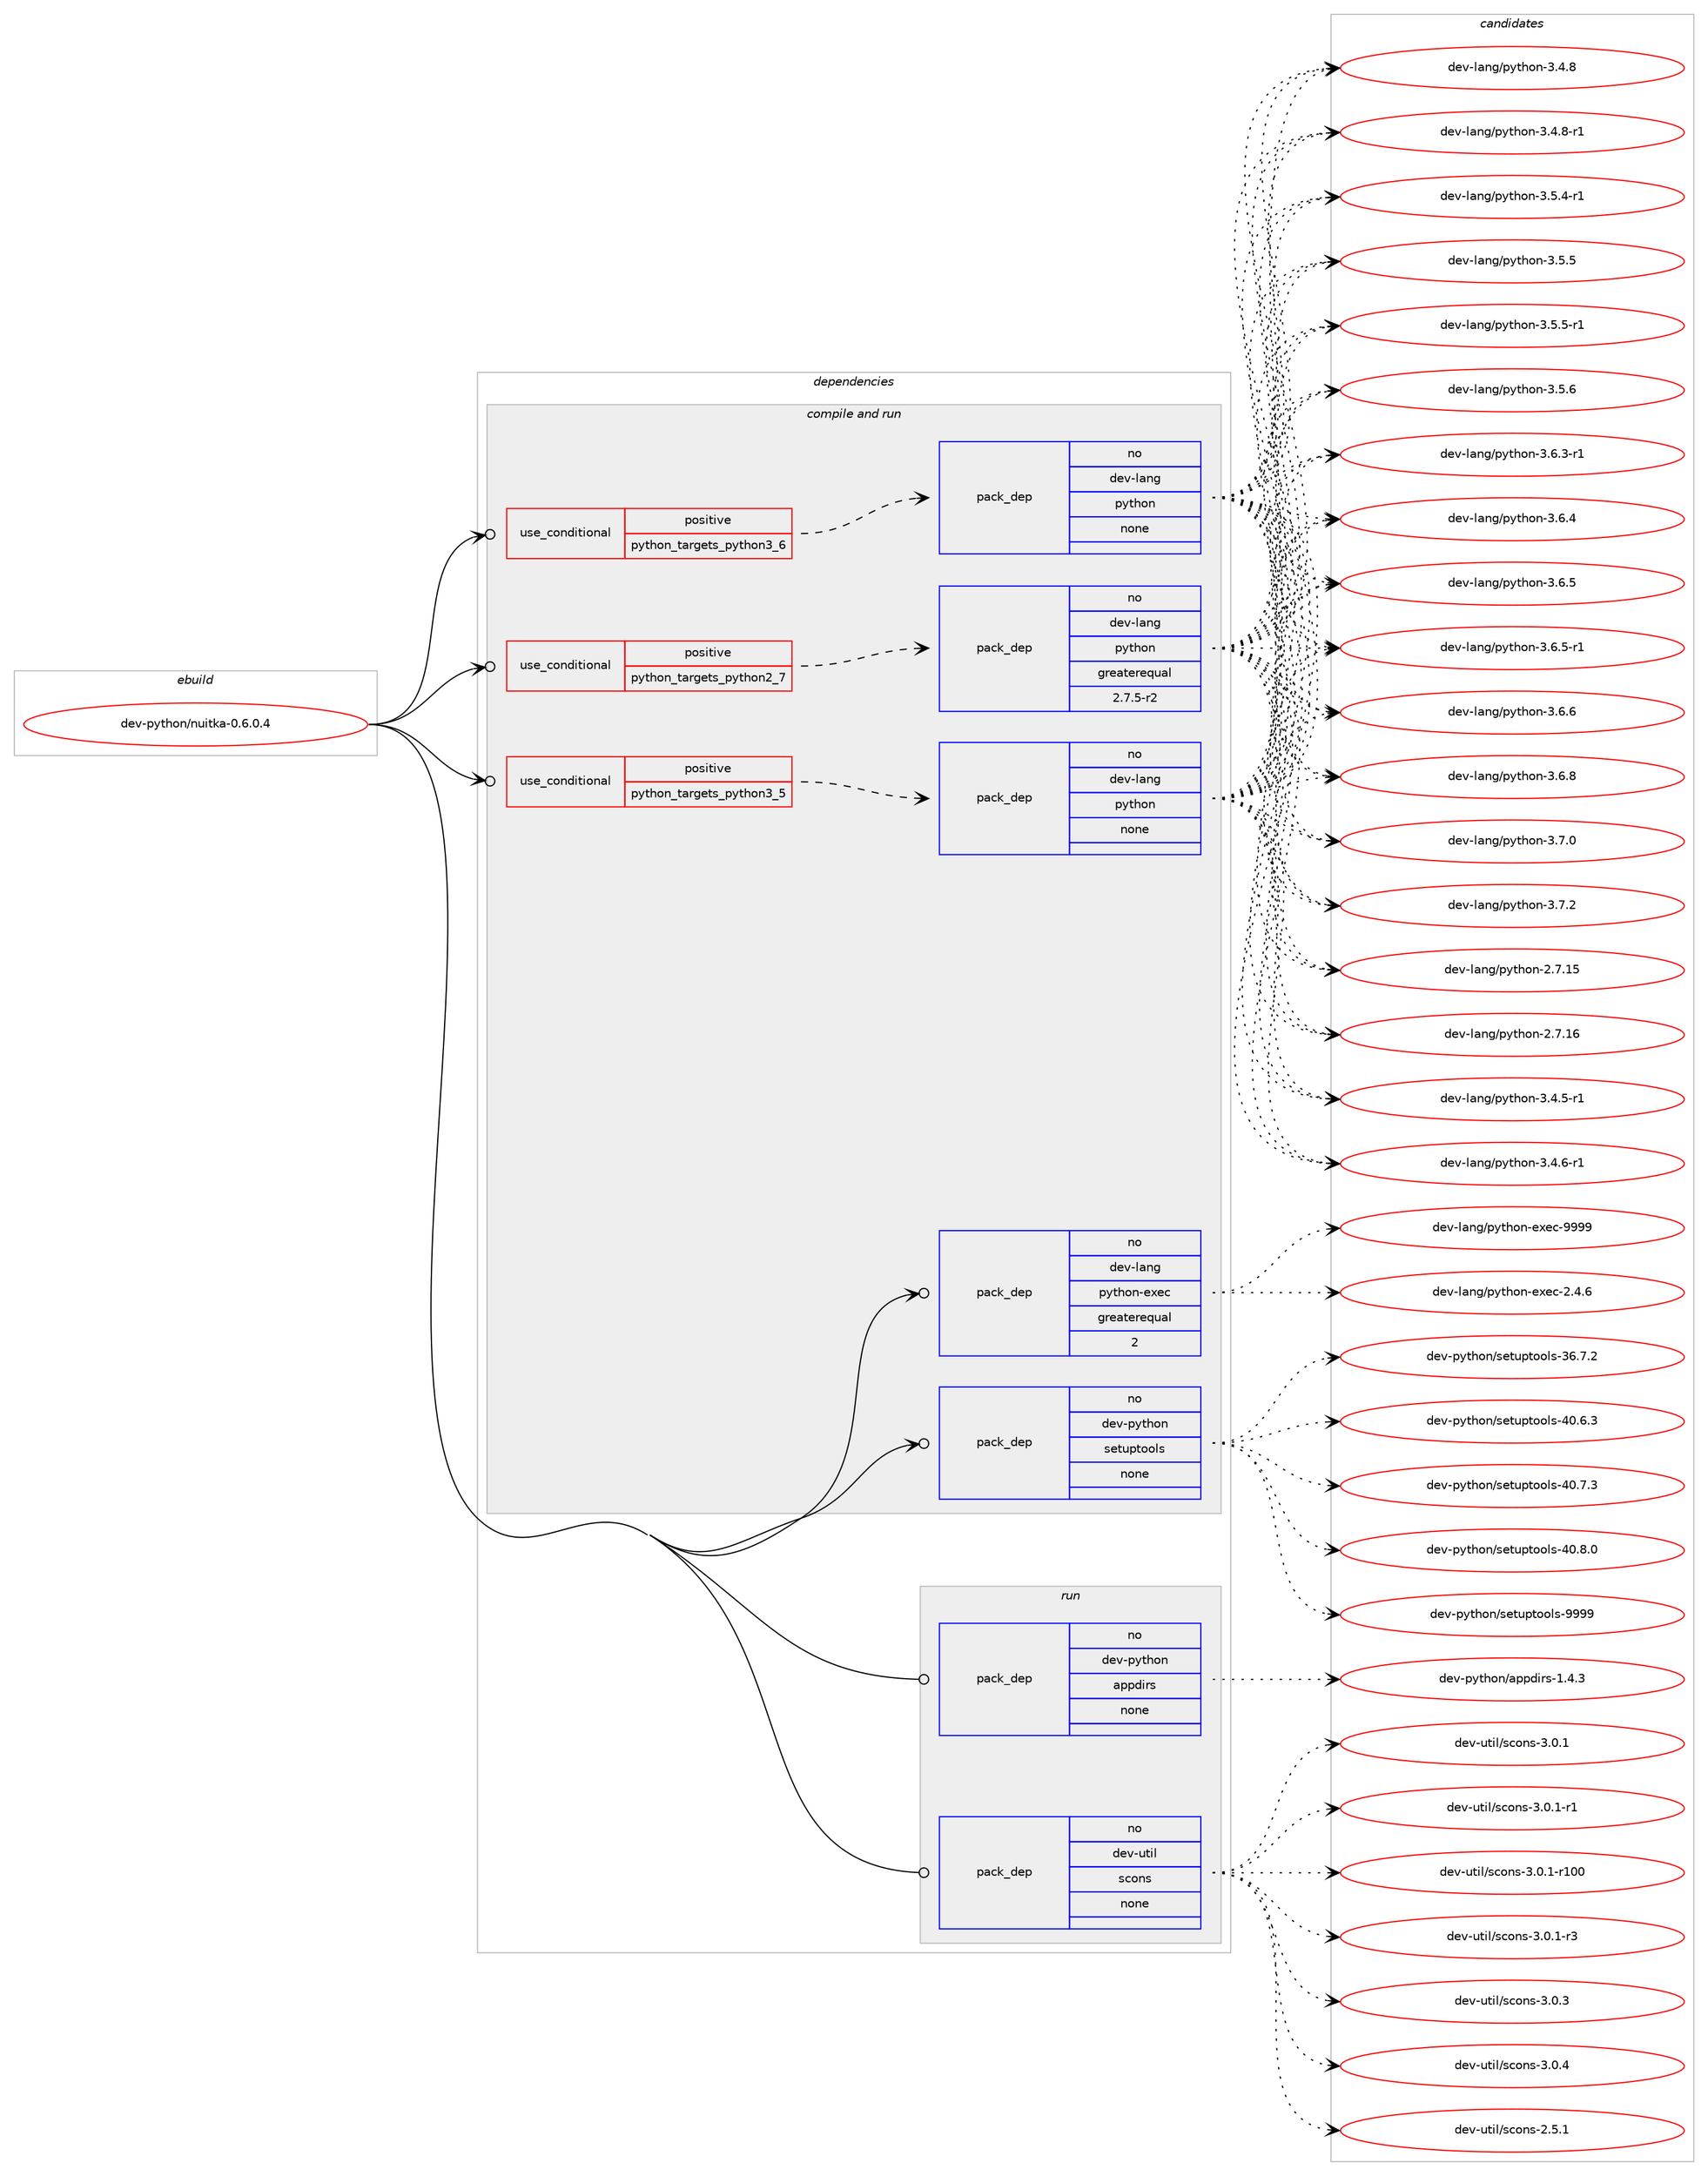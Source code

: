 digraph prolog {

# *************
# Graph options
# *************

newrank=true;
concentrate=true;
compound=true;
graph [rankdir=LR,fontname=Helvetica,fontsize=10,ranksep=1.5];#, ranksep=2.5, nodesep=0.2];
edge  [arrowhead=vee];
node  [fontname=Helvetica,fontsize=10];

# **********
# The ebuild
# **********

subgraph cluster_leftcol {
color=gray;
rank=same;
label=<<i>ebuild</i>>;
id [label="dev-python/nuitka-0.6.0.4", color=red, width=4, href="../dev-python/nuitka-0.6.0.4.svg"];
}

# ****************
# The dependencies
# ****************

subgraph cluster_midcol {
color=gray;
label=<<i>dependencies</i>>;
subgraph cluster_compile {
fillcolor="#eeeeee";
style=filled;
label=<<i>compile</i>>;
}
subgraph cluster_compileandrun {
fillcolor="#eeeeee";
style=filled;
label=<<i>compile and run</i>>;
subgraph cond378314 {
dependency1421311 [label=<<TABLE BORDER="0" CELLBORDER="1" CELLSPACING="0" CELLPADDING="4"><TR><TD ROWSPAN="3" CELLPADDING="10">use_conditional</TD></TR><TR><TD>positive</TD></TR><TR><TD>python_targets_python2_7</TD></TR></TABLE>>, shape=none, color=red];
subgraph pack1019720 {
dependency1421312 [label=<<TABLE BORDER="0" CELLBORDER="1" CELLSPACING="0" CELLPADDING="4" WIDTH="220"><TR><TD ROWSPAN="6" CELLPADDING="30">pack_dep</TD></TR><TR><TD WIDTH="110">no</TD></TR><TR><TD>dev-lang</TD></TR><TR><TD>python</TD></TR><TR><TD>greaterequal</TD></TR><TR><TD>2.7.5-r2</TD></TR></TABLE>>, shape=none, color=blue];
}
dependency1421311:e -> dependency1421312:w [weight=20,style="dashed",arrowhead="vee"];
}
id:e -> dependency1421311:w [weight=20,style="solid",arrowhead="odotvee"];
subgraph cond378315 {
dependency1421313 [label=<<TABLE BORDER="0" CELLBORDER="1" CELLSPACING="0" CELLPADDING="4"><TR><TD ROWSPAN="3" CELLPADDING="10">use_conditional</TD></TR><TR><TD>positive</TD></TR><TR><TD>python_targets_python3_5</TD></TR></TABLE>>, shape=none, color=red];
subgraph pack1019721 {
dependency1421314 [label=<<TABLE BORDER="0" CELLBORDER="1" CELLSPACING="0" CELLPADDING="4" WIDTH="220"><TR><TD ROWSPAN="6" CELLPADDING="30">pack_dep</TD></TR><TR><TD WIDTH="110">no</TD></TR><TR><TD>dev-lang</TD></TR><TR><TD>python</TD></TR><TR><TD>none</TD></TR><TR><TD></TD></TR></TABLE>>, shape=none, color=blue];
}
dependency1421313:e -> dependency1421314:w [weight=20,style="dashed",arrowhead="vee"];
}
id:e -> dependency1421313:w [weight=20,style="solid",arrowhead="odotvee"];
subgraph cond378316 {
dependency1421315 [label=<<TABLE BORDER="0" CELLBORDER="1" CELLSPACING="0" CELLPADDING="4"><TR><TD ROWSPAN="3" CELLPADDING="10">use_conditional</TD></TR><TR><TD>positive</TD></TR><TR><TD>python_targets_python3_6</TD></TR></TABLE>>, shape=none, color=red];
subgraph pack1019722 {
dependency1421316 [label=<<TABLE BORDER="0" CELLBORDER="1" CELLSPACING="0" CELLPADDING="4" WIDTH="220"><TR><TD ROWSPAN="6" CELLPADDING="30">pack_dep</TD></TR><TR><TD WIDTH="110">no</TD></TR><TR><TD>dev-lang</TD></TR><TR><TD>python</TD></TR><TR><TD>none</TD></TR><TR><TD></TD></TR></TABLE>>, shape=none, color=blue];
}
dependency1421315:e -> dependency1421316:w [weight=20,style="dashed",arrowhead="vee"];
}
id:e -> dependency1421315:w [weight=20,style="solid",arrowhead="odotvee"];
subgraph pack1019723 {
dependency1421317 [label=<<TABLE BORDER="0" CELLBORDER="1" CELLSPACING="0" CELLPADDING="4" WIDTH="220"><TR><TD ROWSPAN="6" CELLPADDING="30">pack_dep</TD></TR><TR><TD WIDTH="110">no</TD></TR><TR><TD>dev-lang</TD></TR><TR><TD>python-exec</TD></TR><TR><TD>greaterequal</TD></TR><TR><TD>2</TD></TR></TABLE>>, shape=none, color=blue];
}
id:e -> dependency1421317:w [weight=20,style="solid",arrowhead="odotvee"];
subgraph pack1019724 {
dependency1421318 [label=<<TABLE BORDER="0" CELLBORDER="1" CELLSPACING="0" CELLPADDING="4" WIDTH="220"><TR><TD ROWSPAN="6" CELLPADDING="30">pack_dep</TD></TR><TR><TD WIDTH="110">no</TD></TR><TR><TD>dev-python</TD></TR><TR><TD>setuptools</TD></TR><TR><TD>none</TD></TR><TR><TD></TD></TR></TABLE>>, shape=none, color=blue];
}
id:e -> dependency1421318:w [weight=20,style="solid",arrowhead="odotvee"];
}
subgraph cluster_run {
fillcolor="#eeeeee";
style=filled;
label=<<i>run</i>>;
subgraph pack1019725 {
dependency1421319 [label=<<TABLE BORDER="0" CELLBORDER="1" CELLSPACING="0" CELLPADDING="4" WIDTH="220"><TR><TD ROWSPAN="6" CELLPADDING="30">pack_dep</TD></TR><TR><TD WIDTH="110">no</TD></TR><TR><TD>dev-python</TD></TR><TR><TD>appdirs</TD></TR><TR><TD>none</TD></TR><TR><TD></TD></TR></TABLE>>, shape=none, color=blue];
}
id:e -> dependency1421319:w [weight=20,style="solid",arrowhead="odot"];
subgraph pack1019726 {
dependency1421320 [label=<<TABLE BORDER="0" CELLBORDER="1" CELLSPACING="0" CELLPADDING="4" WIDTH="220"><TR><TD ROWSPAN="6" CELLPADDING="30">pack_dep</TD></TR><TR><TD WIDTH="110">no</TD></TR><TR><TD>dev-util</TD></TR><TR><TD>scons</TD></TR><TR><TD>none</TD></TR><TR><TD></TD></TR></TABLE>>, shape=none, color=blue];
}
id:e -> dependency1421320:w [weight=20,style="solid",arrowhead="odot"];
}
}

# **************
# The candidates
# **************

subgraph cluster_choices {
rank=same;
color=gray;
label=<<i>candidates</i>>;

subgraph choice1019720 {
color=black;
nodesep=1;
choice10010111845108971101034711212111610411111045504655464953 [label="dev-lang/python-2.7.15", color=red, width=4,href="../dev-lang/python-2.7.15.svg"];
choice10010111845108971101034711212111610411111045504655464954 [label="dev-lang/python-2.7.16", color=red, width=4,href="../dev-lang/python-2.7.16.svg"];
choice1001011184510897110103471121211161041111104551465246534511449 [label="dev-lang/python-3.4.5-r1", color=red, width=4,href="../dev-lang/python-3.4.5-r1.svg"];
choice1001011184510897110103471121211161041111104551465246544511449 [label="dev-lang/python-3.4.6-r1", color=red, width=4,href="../dev-lang/python-3.4.6-r1.svg"];
choice100101118451089711010347112121116104111110455146524656 [label="dev-lang/python-3.4.8", color=red, width=4,href="../dev-lang/python-3.4.8.svg"];
choice1001011184510897110103471121211161041111104551465246564511449 [label="dev-lang/python-3.4.8-r1", color=red, width=4,href="../dev-lang/python-3.4.8-r1.svg"];
choice1001011184510897110103471121211161041111104551465346524511449 [label="dev-lang/python-3.5.4-r1", color=red, width=4,href="../dev-lang/python-3.5.4-r1.svg"];
choice100101118451089711010347112121116104111110455146534653 [label="dev-lang/python-3.5.5", color=red, width=4,href="../dev-lang/python-3.5.5.svg"];
choice1001011184510897110103471121211161041111104551465346534511449 [label="dev-lang/python-3.5.5-r1", color=red, width=4,href="../dev-lang/python-3.5.5-r1.svg"];
choice100101118451089711010347112121116104111110455146534654 [label="dev-lang/python-3.5.6", color=red, width=4,href="../dev-lang/python-3.5.6.svg"];
choice1001011184510897110103471121211161041111104551465446514511449 [label="dev-lang/python-3.6.3-r1", color=red, width=4,href="../dev-lang/python-3.6.3-r1.svg"];
choice100101118451089711010347112121116104111110455146544652 [label="dev-lang/python-3.6.4", color=red, width=4,href="../dev-lang/python-3.6.4.svg"];
choice100101118451089711010347112121116104111110455146544653 [label="dev-lang/python-3.6.5", color=red, width=4,href="../dev-lang/python-3.6.5.svg"];
choice1001011184510897110103471121211161041111104551465446534511449 [label="dev-lang/python-3.6.5-r1", color=red, width=4,href="../dev-lang/python-3.6.5-r1.svg"];
choice100101118451089711010347112121116104111110455146544654 [label="dev-lang/python-3.6.6", color=red, width=4,href="../dev-lang/python-3.6.6.svg"];
choice100101118451089711010347112121116104111110455146544656 [label="dev-lang/python-3.6.8", color=red, width=4,href="../dev-lang/python-3.6.8.svg"];
choice100101118451089711010347112121116104111110455146554648 [label="dev-lang/python-3.7.0", color=red, width=4,href="../dev-lang/python-3.7.0.svg"];
choice100101118451089711010347112121116104111110455146554650 [label="dev-lang/python-3.7.2", color=red, width=4,href="../dev-lang/python-3.7.2.svg"];
dependency1421312:e -> choice10010111845108971101034711212111610411111045504655464953:w [style=dotted,weight="100"];
dependency1421312:e -> choice10010111845108971101034711212111610411111045504655464954:w [style=dotted,weight="100"];
dependency1421312:e -> choice1001011184510897110103471121211161041111104551465246534511449:w [style=dotted,weight="100"];
dependency1421312:e -> choice1001011184510897110103471121211161041111104551465246544511449:w [style=dotted,weight="100"];
dependency1421312:e -> choice100101118451089711010347112121116104111110455146524656:w [style=dotted,weight="100"];
dependency1421312:e -> choice1001011184510897110103471121211161041111104551465246564511449:w [style=dotted,weight="100"];
dependency1421312:e -> choice1001011184510897110103471121211161041111104551465346524511449:w [style=dotted,weight="100"];
dependency1421312:e -> choice100101118451089711010347112121116104111110455146534653:w [style=dotted,weight="100"];
dependency1421312:e -> choice1001011184510897110103471121211161041111104551465346534511449:w [style=dotted,weight="100"];
dependency1421312:e -> choice100101118451089711010347112121116104111110455146534654:w [style=dotted,weight="100"];
dependency1421312:e -> choice1001011184510897110103471121211161041111104551465446514511449:w [style=dotted,weight="100"];
dependency1421312:e -> choice100101118451089711010347112121116104111110455146544652:w [style=dotted,weight="100"];
dependency1421312:e -> choice100101118451089711010347112121116104111110455146544653:w [style=dotted,weight="100"];
dependency1421312:e -> choice1001011184510897110103471121211161041111104551465446534511449:w [style=dotted,weight="100"];
dependency1421312:e -> choice100101118451089711010347112121116104111110455146544654:w [style=dotted,weight="100"];
dependency1421312:e -> choice100101118451089711010347112121116104111110455146544656:w [style=dotted,weight="100"];
dependency1421312:e -> choice100101118451089711010347112121116104111110455146554648:w [style=dotted,weight="100"];
dependency1421312:e -> choice100101118451089711010347112121116104111110455146554650:w [style=dotted,weight="100"];
}
subgraph choice1019721 {
color=black;
nodesep=1;
choice10010111845108971101034711212111610411111045504655464953 [label="dev-lang/python-2.7.15", color=red, width=4,href="../dev-lang/python-2.7.15.svg"];
choice10010111845108971101034711212111610411111045504655464954 [label="dev-lang/python-2.7.16", color=red, width=4,href="../dev-lang/python-2.7.16.svg"];
choice1001011184510897110103471121211161041111104551465246534511449 [label="dev-lang/python-3.4.5-r1", color=red, width=4,href="../dev-lang/python-3.4.5-r1.svg"];
choice1001011184510897110103471121211161041111104551465246544511449 [label="dev-lang/python-3.4.6-r1", color=red, width=4,href="../dev-lang/python-3.4.6-r1.svg"];
choice100101118451089711010347112121116104111110455146524656 [label="dev-lang/python-3.4.8", color=red, width=4,href="../dev-lang/python-3.4.8.svg"];
choice1001011184510897110103471121211161041111104551465246564511449 [label="dev-lang/python-3.4.8-r1", color=red, width=4,href="../dev-lang/python-3.4.8-r1.svg"];
choice1001011184510897110103471121211161041111104551465346524511449 [label="dev-lang/python-3.5.4-r1", color=red, width=4,href="../dev-lang/python-3.5.4-r1.svg"];
choice100101118451089711010347112121116104111110455146534653 [label="dev-lang/python-3.5.5", color=red, width=4,href="../dev-lang/python-3.5.5.svg"];
choice1001011184510897110103471121211161041111104551465346534511449 [label="dev-lang/python-3.5.5-r1", color=red, width=4,href="../dev-lang/python-3.5.5-r1.svg"];
choice100101118451089711010347112121116104111110455146534654 [label="dev-lang/python-3.5.6", color=red, width=4,href="../dev-lang/python-3.5.6.svg"];
choice1001011184510897110103471121211161041111104551465446514511449 [label="dev-lang/python-3.6.3-r1", color=red, width=4,href="../dev-lang/python-3.6.3-r1.svg"];
choice100101118451089711010347112121116104111110455146544652 [label="dev-lang/python-3.6.4", color=red, width=4,href="../dev-lang/python-3.6.4.svg"];
choice100101118451089711010347112121116104111110455146544653 [label="dev-lang/python-3.6.5", color=red, width=4,href="../dev-lang/python-3.6.5.svg"];
choice1001011184510897110103471121211161041111104551465446534511449 [label="dev-lang/python-3.6.5-r1", color=red, width=4,href="../dev-lang/python-3.6.5-r1.svg"];
choice100101118451089711010347112121116104111110455146544654 [label="dev-lang/python-3.6.6", color=red, width=4,href="../dev-lang/python-3.6.6.svg"];
choice100101118451089711010347112121116104111110455146544656 [label="dev-lang/python-3.6.8", color=red, width=4,href="../dev-lang/python-3.6.8.svg"];
choice100101118451089711010347112121116104111110455146554648 [label="dev-lang/python-3.7.0", color=red, width=4,href="../dev-lang/python-3.7.0.svg"];
choice100101118451089711010347112121116104111110455146554650 [label="dev-lang/python-3.7.2", color=red, width=4,href="../dev-lang/python-3.7.2.svg"];
dependency1421314:e -> choice10010111845108971101034711212111610411111045504655464953:w [style=dotted,weight="100"];
dependency1421314:e -> choice10010111845108971101034711212111610411111045504655464954:w [style=dotted,weight="100"];
dependency1421314:e -> choice1001011184510897110103471121211161041111104551465246534511449:w [style=dotted,weight="100"];
dependency1421314:e -> choice1001011184510897110103471121211161041111104551465246544511449:w [style=dotted,weight="100"];
dependency1421314:e -> choice100101118451089711010347112121116104111110455146524656:w [style=dotted,weight="100"];
dependency1421314:e -> choice1001011184510897110103471121211161041111104551465246564511449:w [style=dotted,weight="100"];
dependency1421314:e -> choice1001011184510897110103471121211161041111104551465346524511449:w [style=dotted,weight="100"];
dependency1421314:e -> choice100101118451089711010347112121116104111110455146534653:w [style=dotted,weight="100"];
dependency1421314:e -> choice1001011184510897110103471121211161041111104551465346534511449:w [style=dotted,weight="100"];
dependency1421314:e -> choice100101118451089711010347112121116104111110455146534654:w [style=dotted,weight="100"];
dependency1421314:e -> choice1001011184510897110103471121211161041111104551465446514511449:w [style=dotted,weight="100"];
dependency1421314:e -> choice100101118451089711010347112121116104111110455146544652:w [style=dotted,weight="100"];
dependency1421314:e -> choice100101118451089711010347112121116104111110455146544653:w [style=dotted,weight="100"];
dependency1421314:e -> choice1001011184510897110103471121211161041111104551465446534511449:w [style=dotted,weight="100"];
dependency1421314:e -> choice100101118451089711010347112121116104111110455146544654:w [style=dotted,weight="100"];
dependency1421314:e -> choice100101118451089711010347112121116104111110455146544656:w [style=dotted,weight="100"];
dependency1421314:e -> choice100101118451089711010347112121116104111110455146554648:w [style=dotted,weight="100"];
dependency1421314:e -> choice100101118451089711010347112121116104111110455146554650:w [style=dotted,weight="100"];
}
subgraph choice1019722 {
color=black;
nodesep=1;
choice10010111845108971101034711212111610411111045504655464953 [label="dev-lang/python-2.7.15", color=red, width=4,href="../dev-lang/python-2.7.15.svg"];
choice10010111845108971101034711212111610411111045504655464954 [label="dev-lang/python-2.7.16", color=red, width=4,href="../dev-lang/python-2.7.16.svg"];
choice1001011184510897110103471121211161041111104551465246534511449 [label="dev-lang/python-3.4.5-r1", color=red, width=4,href="../dev-lang/python-3.4.5-r1.svg"];
choice1001011184510897110103471121211161041111104551465246544511449 [label="dev-lang/python-3.4.6-r1", color=red, width=4,href="../dev-lang/python-3.4.6-r1.svg"];
choice100101118451089711010347112121116104111110455146524656 [label="dev-lang/python-3.4.8", color=red, width=4,href="../dev-lang/python-3.4.8.svg"];
choice1001011184510897110103471121211161041111104551465246564511449 [label="dev-lang/python-3.4.8-r1", color=red, width=4,href="../dev-lang/python-3.4.8-r1.svg"];
choice1001011184510897110103471121211161041111104551465346524511449 [label="dev-lang/python-3.5.4-r1", color=red, width=4,href="../dev-lang/python-3.5.4-r1.svg"];
choice100101118451089711010347112121116104111110455146534653 [label="dev-lang/python-3.5.5", color=red, width=4,href="../dev-lang/python-3.5.5.svg"];
choice1001011184510897110103471121211161041111104551465346534511449 [label="dev-lang/python-3.5.5-r1", color=red, width=4,href="../dev-lang/python-3.5.5-r1.svg"];
choice100101118451089711010347112121116104111110455146534654 [label="dev-lang/python-3.5.6", color=red, width=4,href="../dev-lang/python-3.5.6.svg"];
choice1001011184510897110103471121211161041111104551465446514511449 [label="dev-lang/python-3.6.3-r1", color=red, width=4,href="../dev-lang/python-3.6.3-r1.svg"];
choice100101118451089711010347112121116104111110455146544652 [label="dev-lang/python-3.6.4", color=red, width=4,href="../dev-lang/python-3.6.4.svg"];
choice100101118451089711010347112121116104111110455146544653 [label="dev-lang/python-3.6.5", color=red, width=4,href="../dev-lang/python-3.6.5.svg"];
choice1001011184510897110103471121211161041111104551465446534511449 [label="dev-lang/python-3.6.5-r1", color=red, width=4,href="../dev-lang/python-3.6.5-r1.svg"];
choice100101118451089711010347112121116104111110455146544654 [label="dev-lang/python-3.6.6", color=red, width=4,href="../dev-lang/python-3.6.6.svg"];
choice100101118451089711010347112121116104111110455146544656 [label="dev-lang/python-3.6.8", color=red, width=4,href="../dev-lang/python-3.6.8.svg"];
choice100101118451089711010347112121116104111110455146554648 [label="dev-lang/python-3.7.0", color=red, width=4,href="../dev-lang/python-3.7.0.svg"];
choice100101118451089711010347112121116104111110455146554650 [label="dev-lang/python-3.7.2", color=red, width=4,href="../dev-lang/python-3.7.2.svg"];
dependency1421316:e -> choice10010111845108971101034711212111610411111045504655464953:w [style=dotted,weight="100"];
dependency1421316:e -> choice10010111845108971101034711212111610411111045504655464954:w [style=dotted,weight="100"];
dependency1421316:e -> choice1001011184510897110103471121211161041111104551465246534511449:w [style=dotted,weight="100"];
dependency1421316:e -> choice1001011184510897110103471121211161041111104551465246544511449:w [style=dotted,weight="100"];
dependency1421316:e -> choice100101118451089711010347112121116104111110455146524656:w [style=dotted,weight="100"];
dependency1421316:e -> choice1001011184510897110103471121211161041111104551465246564511449:w [style=dotted,weight="100"];
dependency1421316:e -> choice1001011184510897110103471121211161041111104551465346524511449:w [style=dotted,weight="100"];
dependency1421316:e -> choice100101118451089711010347112121116104111110455146534653:w [style=dotted,weight="100"];
dependency1421316:e -> choice1001011184510897110103471121211161041111104551465346534511449:w [style=dotted,weight="100"];
dependency1421316:e -> choice100101118451089711010347112121116104111110455146534654:w [style=dotted,weight="100"];
dependency1421316:e -> choice1001011184510897110103471121211161041111104551465446514511449:w [style=dotted,weight="100"];
dependency1421316:e -> choice100101118451089711010347112121116104111110455146544652:w [style=dotted,weight="100"];
dependency1421316:e -> choice100101118451089711010347112121116104111110455146544653:w [style=dotted,weight="100"];
dependency1421316:e -> choice1001011184510897110103471121211161041111104551465446534511449:w [style=dotted,weight="100"];
dependency1421316:e -> choice100101118451089711010347112121116104111110455146544654:w [style=dotted,weight="100"];
dependency1421316:e -> choice100101118451089711010347112121116104111110455146544656:w [style=dotted,weight="100"];
dependency1421316:e -> choice100101118451089711010347112121116104111110455146554648:w [style=dotted,weight="100"];
dependency1421316:e -> choice100101118451089711010347112121116104111110455146554650:w [style=dotted,weight="100"];
}
subgraph choice1019723 {
color=black;
nodesep=1;
choice1001011184510897110103471121211161041111104510112010199455046524654 [label="dev-lang/python-exec-2.4.6", color=red, width=4,href="../dev-lang/python-exec-2.4.6.svg"];
choice10010111845108971101034711212111610411111045101120101994557575757 [label="dev-lang/python-exec-9999", color=red, width=4,href="../dev-lang/python-exec-9999.svg"];
dependency1421317:e -> choice1001011184510897110103471121211161041111104510112010199455046524654:w [style=dotted,weight="100"];
dependency1421317:e -> choice10010111845108971101034711212111610411111045101120101994557575757:w [style=dotted,weight="100"];
}
subgraph choice1019724 {
color=black;
nodesep=1;
choice100101118451121211161041111104711510111611711211611111110811545515446554650 [label="dev-python/setuptools-36.7.2", color=red, width=4,href="../dev-python/setuptools-36.7.2.svg"];
choice100101118451121211161041111104711510111611711211611111110811545524846544651 [label="dev-python/setuptools-40.6.3", color=red, width=4,href="../dev-python/setuptools-40.6.3.svg"];
choice100101118451121211161041111104711510111611711211611111110811545524846554651 [label="dev-python/setuptools-40.7.3", color=red, width=4,href="../dev-python/setuptools-40.7.3.svg"];
choice100101118451121211161041111104711510111611711211611111110811545524846564648 [label="dev-python/setuptools-40.8.0", color=red, width=4,href="../dev-python/setuptools-40.8.0.svg"];
choice10010111845112121116104111110471151011161171121161111111081154557575757 [label="dev-python/setuptools-9999", color=red, width=4,href="../dev-python/setuptools-9999.svg"];
dependency1421318:e -> choice100101118451121211161041111104711510111611711211611111110811545515446554650:w [style=dotted,weight="100"];
dependency1421318:e -> choice100101118451121211161041111104711510111611711211611111110811545524846544651:w [style=dotted,weight="100"];
dependency1421318:e -> choice100101118451121211161041111104711510111611711211611111110811545524846554651:w [style=dotted,weight="100"];
dependency1421318:e -> choice100101118451121211161041111104711510111611711211611111110811545524846564648:w [style=dotted,weight="100"];
dependency1421318:e -> choice10010111845112121116104111110471151011161171121161111111081154557575757:w [style=dotted,weight="100"];
}
subgraph choice1019725 {
color=black;
nodesep=1;
choice100101118451121211161041111104797112112100105114115454946524651 [label="dev-python/appdirs-1.4.3", color=red, width=4,href="../dev-python/appdirs-1.4.3.svg"];
dependency1421319:e -> choice100101118451121211161041111104797112112100105114115454946524651:w [style=dotted,weight="100"];
}
subgraph choice1019726 {
color=black;
nodesep=1;
choice100101118451171161051084711599111110115455046534649 [label="dev-util/scons-2.5.1", color=red, width=4,href="../dev-util/scons-2.5.1.svg"];
choice100101118451171161051084711599111110115455146484649 [label="dev-util/scons-3.0.1", color=red, width=4,href="../dev-util/scons-3.0.1.svg"];
choice1001011184511711610510847115991111101154551464846494511449 [label="dev-util/scons-3.0.1-r1", color=red, width=4,href="../dev-util/scons-3.0.1-r1.svg"];
choice10010111845117116105108471159911111011545514648464945114494848 [label="dev-util/scons-3.0.1-r100", color=red, width=4,href="../dev-util/scons-3.0.1-r100.svg"];
choice1001011184511711610510847115991111101154551464846494511451 [label="dev-util/scons-3.0.1-r3", color=red, width=4,href="../dev-util/scons-3.0.1-r3.svg"];
choice100101118451171161051084711599111110115455146484651 [label="dev-util/scons-3.0.3", color=red, width=4,href="../dev-util/scons-3.0.3.svg"];
choice100101118451171161051084711599111110115455146484652 [label="dev-util/scons-3.0.4", color=red, width=4,href="../dev-util/scons-3.0.4.svg"];
dependency1421320:e -> choice100101118451171161051084711599111110115455046534649:w [style=dotted,weight="100"];
dependency1421320:e -> choice100101118451171161051084711599111110115455146484649:w [style=dotted,weight="100"];
dependency1421320:e -> choice1001011184511711610510847115991111101154551464846494511449:w [style=dotted,weight="100"];
dependency1421320:e -> choice10010111845117116105108471159911111011545514648464945114494848:w [style=dotted,weight="100"];
dependency1421320:e -> choice1001011184511711610510847115991111101154551464846494511451:w [style=dotted,weight="100"];
dependency1421320:e -> choice100101118451171161051084711599111110115455146484651:w [style=dotted,weight="100"];
dependency1421320:e -> choice100101118451171161051084711599111110115455146484652:w [style=dotted,weight="100"];
}
}

}
